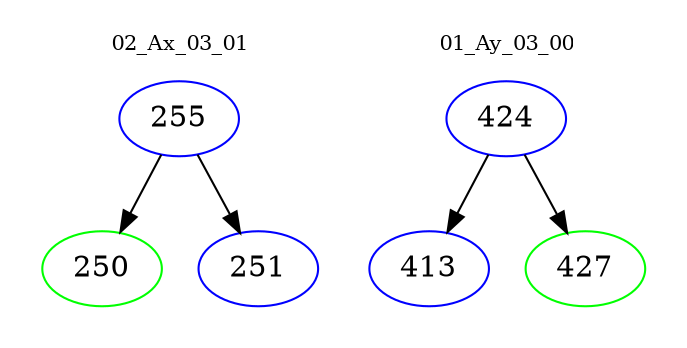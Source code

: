 digraph{
subgraph cluster_0 {
color = white
label = "02_Ax_03_01";
fontsize=10;
T0_255 [label="255", color="blue"]
T0_255 -> T0_250 [color="black"]
T0_250 [label="250", color="green"]
T0_255 -> T0_251 [color="black"]
T0_251 [label="251", color="blue"]
}
subgraph cluster_1 {
color = white
label = "01_Ay_03_00";
fontsize=10;
T1_424 [label="424", color="blue"]
T1_424 -> T1_413 [color="black"]
T1_413 [label="413", color="blue"]
T1_424 -> T1_427 [color="black"]
T1_427 [label="427", color="green"]
}
}

